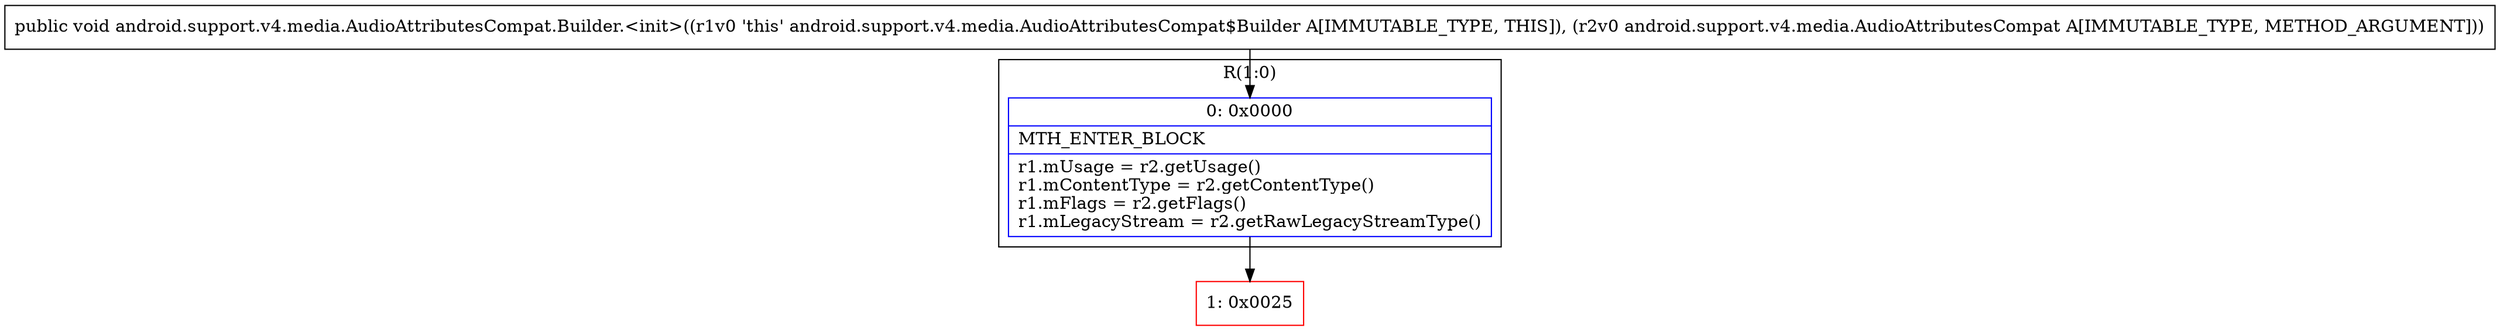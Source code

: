 digraph "CFG forandroid.support.v4.media.AudioAttributesCompat.Builder.\<init\>(Landroid\/support\/v4\/media\/AudioAttributesCompat;)V" {
subgraph cluster_Region_85204801 {
label = "R(1:0)";
node [shape=record,color=blue];
Node_0 [shape=record,label="{0\:\ 0x0000|MTH_ENTER_BLOCK\l|r1.mUsage = r2.getUsage()\lr1.mContentType = r2.getContentType()\lr1.mFlags = r2.getFlags()\lr1.mLegacyStream = r2.getRawLegacyStreamType()\l}"];
}
Node_1 [shape=record,color=red,label="{1\:\ 0x0025}"];
MethodNode[shape=record,label="{public void android.support.v4.media.AudioAttributesCompat.Builder.\<init\>((r1v0 'this' android.support.v4.media.AudioAttributesCompat$Builder A[IMMUTABLE_TYPE, THIS]), (r2v0 android.support.v4.media.AudioAttributesCompat A[IMMUTABLE_TYPE, METHOD_ARGUMENT])) }"];
MethodNode -> Node_0;
Node_0 -> Node_1;
}

